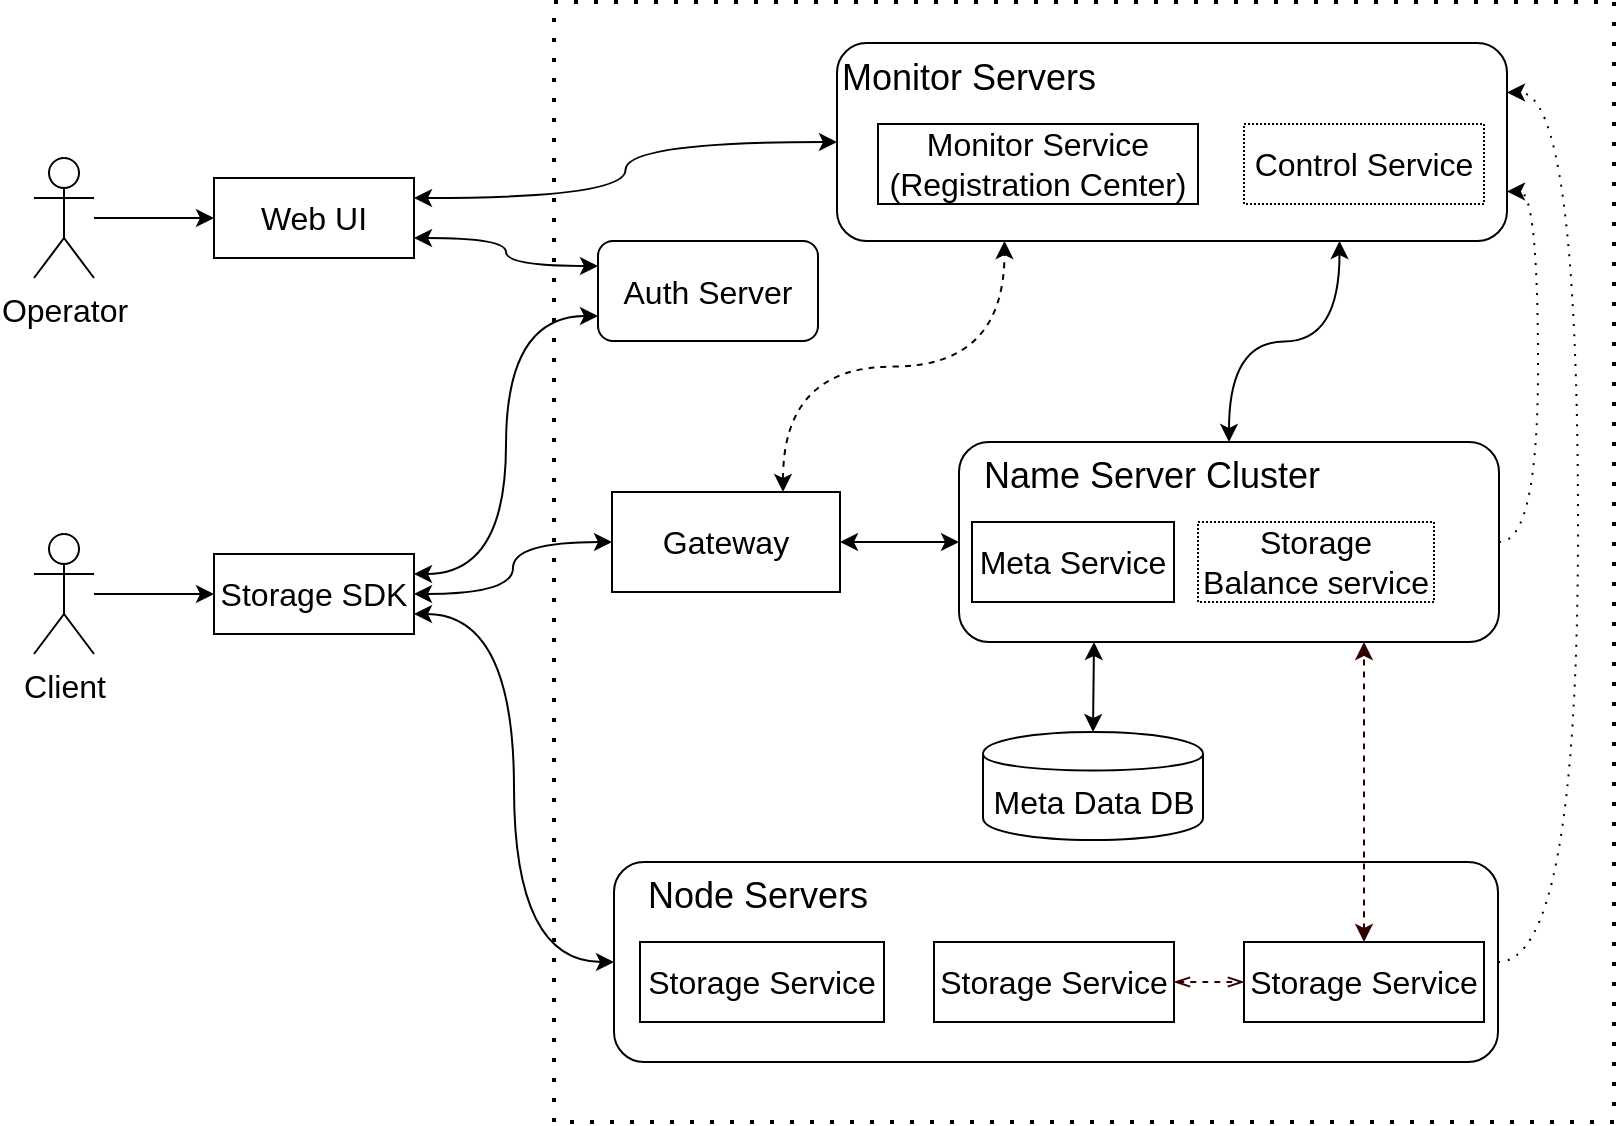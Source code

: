 <mxfile version="12.3.6" type="github" pages="4">
  <diagram id="Oe9xzcud2dYwxH7Brg_Q" name="General logic">
    <mxGraphModel dx="1131" dy="1776" grid="1" gridSize="10" guides="1" tooltips="1" connect="1" arrows="1" fold="1" page="1" pageScale="1" pageWidth="827" pageHeight="1169" math="0" shadow="0">
      <root>
        <mxCell id="0"/>
        <mxCell id="1" parent="0"/>
        <mxCell id="m2mV4k9FejmvXmau1tNy-12" value="" style="rounded=0;whiteSpace=wrap;html=1;fillColor=none;dashed=1;glass=0;shadow=0;arcSize=17;dashPattern=1 4;strokeWidth=2;" parent="1" vertex="1">
          <mxGeometry x="278" y="-1140" width="530" height="560" as="geometry"/>
        </mxCell>
        <mxCell id="m2mV4k9FejmvXmau1tNy-1" value="&amp;nbsp; Name Server Cluster" style="rounded=1;whiteSpace=wrap;html=1;fillColor=none;align=left;verticalAlign=top;fontSize=18;" parent="1" vertex="1">
          <mxGeometry x="480.5" y="-920" width="270" height="100" as="geometry"/>
        </mxCell>
        <mxCell id="sqMZ786WBMUgkVaHOJia-10" value="" style="edgeStyle=orthogonalEdgeStyle;curved=1;rounded=0;orthogonalLoop=1;jettySize=auto;html=1;entryX=0.75;entryY=1;entryDx=0;entryDy=0;exitX=0.5;exitY=0;exitDx=0;exitDy=0;startArrow=classic;startFill=1;" parent="1" source="m2mV4k9FejmvXmau1tNy-1" target="m2mV4k9FejmvXmau1tNy-19" edge="1">
          <mxGeometry relative="1" as="geometry">
            <mxPoint x="468" y="-870.0" as="targetPoint"/>
          </mxGeometry>
        </mxCell>
        <mxCell id="m2mV4k9FejmvXmau1tNy-19" value="Monitor Servers" style="rounded=1;whiteSpace=wrap;html=1;fillColor=none;align=left;horizontal=1;verticalAlign=top;fontSize=18;" parent="1" vertex="1">
          <mxGeometry x="419.5" y="-1119.5" width="335" height="99" as="geometry"/>
        </mxCell>
        <mxCell id="m2mV4k9FejmvXmau1tNy-11" value="&amp;nbsp; &amp;nbsp;Node Servers" style="rounded=1;whiteSpace=wrap;html=1;fillColor=none;verticalAlign=top;align=left;fontSize=18;" parent="1" vertex="1">
          <mxGeometry x="308" y="-710" width="442" height="100" as="geometry"/>
        </mxCell>
        <mxCell id="m2mV4k9FejmvXmau1tNy-22" value="" style="edgeStyle=orthogonalEdgeStyle;curved=1;rounded=0;jumpStyle=arc;orthogonalLoop=1;jettySize=auto;html=1;dashed=1;entryX=1;entryY=0.75;entryDx=0;entryDy=0;exitX=1;exitY=0.5;exitDx=0;exitDy=0;dashPattern=1 4;" parent="1" source="m2mV4k9FejmvXmau1tNy-1" target="m2mV4k9FejmvXmau1tNy-19" edge="1">
          <mxGeometry relative="1" as="geometry">
            <mxPoint x="488" y="-734.714" as="targetPoint"/>
            <Array as="points">
              <mxPoint x="770" y="-870"/>
              <mxPoint x="770" y="-1045"/>
            </Array>
          </mxGeometry>
        </mxCell>
        <mxCell id="m2mV4k9FejmvXmau1tNy-14" value="" style="rounded=0;orthogonalLoop=1;jettySize=auto;html=1;exitX=1;exitY=0.5;exitDx=0;exitDy=0;entryX=0;entryY=0.5;entryDx=0;entryDy=0;edgeStyle=orthogonalEdgeStyle;curved=1;startArrow=classic;startFill=1;" parent="1" source="m2mV4k9FejmvXmau1tNy-2" target="Ta8X4zuw2rq3aPup9duK-3" edge="1">
          <mxGeometry relative="1" as="geometry"/>
        </mxCell>
        <mxCell id="m2mV4k9FejmvXmau1tNy-2" value="Storage SDK" style="rounded=0;whiteSpace=wrap;html=1;fillColor=none;fontSize=16;" parent="1" vertex="1">
          <mxGeometry x="108" y="-864" width="100" height="40" as="geometry"/>
        </mxCell>
        <mxCell id="m2mV4k9FejmvXmau1tNy-13" value="" style="edgeStyle=orthogonalEdgeStyle;rounded=0;orthogonalLoop=1;jettySize=auto;html=1;" parent="1" source="m2mV4k9FejmvXmau1tNy-3" target="m2mV4k9FejmvXmau1tNy-2" edge="1">
          <mxGeometry relative="1" as="geometry"/>
        </mxCell>
        <mxCell id="m2mV4k9FejmvXmau1tNy-3" value="Client" style="shape=umlActor;verticalLabelPosition=bottom;labelBackgroundColor=none;verticalAlign=top;html=1;outlineConnect=0;fillColor=none;fontSize=16;" parent="1" vertex="1">
          <mxGeometry x="18" y="-874" width="30" height="60" as="geometry"/>
        </mxCell>
        <mxCell id="m2mV4k9FejmvXmau1tNy-4" value="Meta Data DB" style="shape=cylinder;whiteSpace=wrap;html=1;boundedLbl=1;backgroundOutline=1;fillColor=none;fontSize=16;" parent="1" vertex="1">
          <mxGeometry x="492.5" y="-775" width="110" height="54" as="geometry"/>
        </mxCell>
        <mxCell id="m2mV4k9FejmvXmau1tNy-15" style="edgeStyle=orthogonalEdgeStyle;rounded=0;orthogonalLoop=1;jettySize=auto;html=1;jumpStyle=arc;dashed=1;curved=1;exitX=1;exitY=0.5;exitDx=0;exitDy=0;entryX=1;entryY=0.25;entryDx=0;entryDy=0;dashPattern=1 4;" parent="1" source="m2mV4k9FejmvXmau1tNy-11" target="m2mV4k9FejmvXmau1tNy-19" edge="1">
          <mxGeometry relative="1" as="geometry">
            <mxPoint x="807.207" y="-660.172" as="sourcePoint"/>
            <mxPoint x="716.862" y="-1084.31" as="targetPoint"/>
            <Array as="points">
              <mxPoint x="790" y="-660"/>
              <mxPoint x="790" y="-1094"/>
            </Array>
          </mxGeometry>
        </mxCell>
        <mxCell id="m2mV4k9FejmvXmau1tNy-6" value="Storage Service" style="rounded=0;whiteSpace=wrap;html=1;fillColor=none;fontSize=16;" parent="1" vertex="1">
          <mxGeometry x="321" y="-670" width="122" height="40" as="geometry"/>
        </mxCell>
        <mxCell id="m2mV4k9FejmvXmau1tNy-8" value="Storage Service" style="rounded=0;whiteSpace=wrap;html=1;fillColor=none;fontSize=16;" parent="1" vertex="1">
          <mxGeometry x="623" y="-670" width="120" height="40" as="geometry"/>
        </mxCell>
        <mxCell id="m2mV4k9FejmvXmau1tNy-9" value="Storage Service" style="rounded=0;whiteSpace=wrap;html=1;fillColor=none;fontSize=16;" parent="1" vertex="1">
          <mxGeometry x="468" y="-670" width="120" height="40" as="geometry"/>
        </mxCell>
        <mxCell id="m2mV4k9FejmvXmau1tNy-16" value="" style="edgeStyle=orthogonalEdgeStyle;rounded=0;orthogonalLoop=1;jettySize=auto;html=1;entryX=0;entryY=0.5;entryDx=0;entryDy=0;exitX=1;exitY=0.75;exitDx=0;exitDy=0;curved=1;startArrow=classic;startFill=1;" parent="1" source="m2mV4k9FejmvXmau1tNy-2" target="m2mV4k9FejmvXmau1tNy-11" edge="1">
          <mxGeometry relative="1" as="geometry">
            <mxPoint x="222" y="-725" as="sourcePoint"/>
            <mxPoint x="380.286" y="-725" as="targetPoint"/>
          </mxGeometry>
        </mxCell>
        <mxCell id="m2mV4k9FejmvXmau1tNy-18" value="Monitor Service&lt;br style=&quot;font-size: 16px;&quot;&gt;(Registration Center)" style="rounded=0;whiteSpace=wrap;html=1;fillColor=none;fontSize=16;" parent="1" vertex="1">
          <mxGeometry x="440" y="-1079" width="160" height="40" as="geometry"/>
        </mxCell>
        <mxCell id="sqMZ786WBMUgkVaHOJia-7" value="" style="edgeStyle=orthogonalEdgeStyle;curved=1;rounded=0;orthogonalLoop=1;jettySize=auto;html=1;" parent="1" source="Ta8X4zuw2rq3aPup9duK-1" target="Ta8X4zuw2rq3aPup9duK-2" edge="1">
          <mxGeometry relative="1" as="geometry"/>
        </mxCell>
        <mxCell id="Ta8X4zuw2rq3aPup9duK-1" value="Operator" style="shape=umlActor;verticalLabelPosition=bottom;labelBackgroundColor=none;verticalAlign=top;html=1;outlineConnect=0;fillColor=none;fontSize=16;" parent="1" vertex="1">
          <mxGeometry x="18" y="-1062" width="30" height="60" as="geometry"/>
        </mxCell>
        <mxCell id="sqMZ786WBMUgkVaHOJia-8" value="" style="edgeStyle=orthogonalEdgeStyle;curved=1;rounded=0;orthogonalLoop=1;jettySize=auto;html=1;entryX=0;entryY=0.5;entryDx=0;entryDy=0;startArrow=classic;startFill=1;exitX=1;exitY=0.25;exitDx=0;exitDy=0;" parent="1" source="Ta8X4zuw2rq3aPup9duK-2" target="m2mV4k9FejmvXmau1tNy-19" edge="1">
          <mxGeometry relative="1" as="geometry"/>
        </mxCell>
        <mxCell id="Ta8X4zuw2rq3aPup9duK-2" value="Web UI" style="rounded=0;whiteSpace=wrap;html=1;fillColor=none;fontSize=16;" parent="1" vertex="1">
          <mxGeometry x="108" y="-1052" width="100" height="40" as="geometry"/>
        </mxCell>
        <mxCell id="sqMZ786WBMUgkVaHOJia-3" value="" style="edgeStyle=orthogonalEdgeStyle;rounded=0;orthogonalLoop=1;jettySize=auto;html=1;curved=1;exitX=1;exitY=0.5;exitDx=0;exitDy=0;entryX=0;entryY=0.5;entryDx=0;entryDy=0;startArrow=classic;startFill=1;" parent="1" source="Ta8X4zuw2rq3aPup9duK-3" target="m2mV4k9FejmvXmau1tNy-1" edge="1">
          <mxGeometry relative="1" as="geometry">
            <mxPoint x="448" y="-794" as="targetPoint"/>
          </mxGeometry>
        </mxCell>
        <mxCell id="Ta8X4zuw2rq3aPup9duK-3" value="Gateway" style="rounded=0;whiteSpace=wrap;html=1;align=center;fillColor=none;fontSize=16;" parent="1" vertex="1">
          <mxGeometry x="307" y="-895" width="114" height="50" as="geometry"/>
        </mxCell>
        <mxCell id="sqMZ786WBMUgkVaHOJia-5" style="rounded=0;orthogonalLoop=1;jettySize=auto;html=1;exitX=0.25;exitY=1;exitDx=0;exitDy=0;entryX=0.5;entryY=0;entryDx=0;entryDy=0;startArrow=classic;startFill=1;" parent="1" source="m2mV4k9FejmvXmau1tNy-1" target="m2mV4k9FejmvXmau1tNy-4" edge="1">
          <mxGeometry relative="1" as="geometry"/>
        </mxCell>
        <mxCell id="sqMZ786WBMUgkVaHOJia-1" value="Meta Service" style="rounded=0;whiteSpace=wrap;html=1;shadow=0;glass=0;align=center;fillColor=none;fontSize=16;" parent="1" vertex="1">
          <mxGeometry x="487" y="-880" width="101" height="40" as="geometry"/>
        </mxCell>
        <mxCell id="sqMZ786WBMUgkVaHOJia-2" value="Storage Balance service" style="rounded=0;whiteSpace=wrap;html=1;shadow=0;glass=0;align=center;fillColor=none;dashed=1;fontSize=16;dashPattern=1 1;" parent="1" vertex="1">
          <mxGeometry x="600" y="-880" width="118" height="40" as="geometry"/>
        </mxCell>
        <mxCell id="sqMZ786WBMUgkVaHOJia-11" value="Control Service" style="rounded=0;whiteSpace=wrap;html=1;shadow=0;glass=0;fillColor=none;align=center;dashed=1;fontSize=16;dashPattern=1 1;" parent="1" vertex="1">
          <mxGeometry x="623" y="-1079" width="120" height="40" as="geometry"/>
        </mxCell>
        <mxCell id="sqMZ786WBMUgkVaHOJia-15" value="" style="rounded=0;orthogonalLoop=1;jettySize=auto;html=1;entryX=0.25;entryY=1;entryDx=0;entryDy=0;exitX=0.75;exitY=0;exitDx=0;exitDy=0;backgroundOutline=0;comic=0;startArrow=classic;startFill=1;edgeStyle=orthogonalEdgeStyle;curved=1;dashed=1;" parent="1" source="Ta8X4zuw2rq3aPup9duK-3" target="m2mV4k9FejmvXmau1tNy-19" edge="1">
          <mxGeometry relative="1" as="geometry">
            <mxPoint x="362" y="-863.5" as="sourcePoint"/>
            <mxPoint x="362" y="-948.5" as="targetPoint"/>
          </mxGeometry>
        </mxCell>
        <mxCell id="sqMZ786WBMUgkVaHOJia-22" value="" style="edgeStyle=orthogonalEdgeStyle;curved=1;rounded=0;comic=0;orthogonalLoop=1;jettySize=auto;html=1;startArrow=classic;startFill=1;entryX=0.75;entryY=1;entryDx=0;entryDy=0;exitX=0.5;exitY=0;exitDx=0;exitDy=0;fillColor=#cce5ff;strokeColor=#330000;dashed=1;" parent="1" source="m2mV4k9FejmvXmau1tNy-8" target="m2mV4k9FejmvXmau1tNy-1" edge="1">
          <mxGeometry relative="1" as="geometry">
            <mxPoint x="702.93" y="-775" as="sourcePoint"/>
            <mxPoint x="671" y="-738" as="targetPoint"/>
          </mxGeometry>
        </mxCell>
        <mxCell id="sqMZ786WBMUgkVaHOJia-23" value="" style="edgeStyle=orthogonalEdgeStyle;curved=1;rounded=0;comic=0;orthogonalLoop=1;jettySize=auto;html=1;startArrow=openThin;startFill=0;entryX=0;entryY=0.5;entryDx=0;entryDy=0;exitX=1;exitY=0.5;exitDx=0;exitDy=0;strokeColor=#330000;dashed=1;strokeWidth=1;endArrow=openThin;endFill=0;" parent="1" source="m2mV4k9FejmvXmau1tNy-9" target="m2mV4k9FejmvXmau1tNy-8" edge="1">
          <mxGeometry relative="1" as="geometry">
            <mxPoint x="543" y="-660" as="sourcePoint"/>
            <mxPoint x="703" y="-734.8" as="targetPoint"/>
          </mxGeometry>
        </mxCell>
        <mxCell id="zM7JigqisiEhXi8F0aaz-1" value="Auth Server" style="rounded=1;whiteSpace=wrap;html=1;fillColor=none;fontSize=16;" vertex="1" parent="1">
          <mxGeometry x="300" y="-1020.5" width="110" height="50" as="geometry"/>
        </mxCell>
        <mxCell id="zM7JigqisiEhXi8F0aaz-3" value="" style="rounded=0;orthogonalLoop=1;jettySize=auto;html=1;exitX=1;exitY=0.75;exitDx=0;exitDy=0;entryX=0;entryY=0.25;entryDx=0;entryDy=0;edgeStyle=orthogonalEdgeStyle;curved=1;startArrow=classic;startFill=1;" edge="1" parent="1" source="Ta8X4zuw2rq3aPup9duK-2" target="zM7JigqisiEhXi8F0aaz-1">
          <mxGeometry relative="1" as="geometry">
            <mxPoint x="218.138" y="-757.759" as="sourcePoint"/>
            <mxPoint x="316.759" y="-859.828" as="targetPoint"/>
          </mxGeometry>
        </mxCell>
        <mxCell id="zM7JigqisiEhXi8F0aaz-4" value="" style="rounded=0;orthogonalLoop=1;jettySize=auto;html=1;exitX=1;exitY=0.25;exitDx=0;exitDy=0;entryX=0;entryY=0.75;entryDx=0;entryDy=0;edgeStyle=orthogonalEdgeStyle;curved=1;startArrow=classic;startFill=1;" edge="1" parent="1" source="m2mV4k9FejmvXmau1tNy-2" target="zM7JigqisiEhXi8F0aaz-1">
          <mxGeometry relative="1" as="geometry">
            <mxPoint x="218.138" y="-757.759" as="sourcePoint"/>
            <mxPoint x="316.759" y="-859.828" as="targetPoint"/>
          </mxGeometry>
        </mxCell>
      </root>
    </mxGraphModel>
  </diagram>
  <diagram id="3Vak-GS5QEYjXxYNnw5b" name="S1 logic">
    <mxGraphModel dx="1357" dy="728" grid="1" gridSize="10" guides="1" tooltips="1" connect="1" arrows="1" fold="1" page="1" pageScale="1" pageWidth="827" pageHeight="1169" math="0" shadow="0">
      <root>
        <mxCell id="zwI7Rmu6tQE0ZYtFC7BP-0"/>
        <mxCell id="zwI7Rmu6tQE0ZYtFC7BP-1" parent="zwI7Rmu6tQE0ZYtFC7BP-0"/>
        <mxCell id="-I_vsNwQ9_ychxVAirG9-0" value="" style="rounded=0;whiteSpace=wrap;html=1;fillColor=none;dashed=1;glass=0;shadow=0;dashPattern=1 4;arcSize=17;strokeWidth=2;" parent="zwI7Rmu6tQE0ZYtFC7BP-1" vertex="1">
          <mxGeometry x="310" y="120" width="491" height="510" as="geometry"/>
        </mxCell>
        <mxCell id="-I_vsNwQ9_ychxVAirG9-1" value="&amp;nbsp; Name Server" style="rounded=1;whiteSpace=wrap;html=1;fillColor=none;align=left;verticalAlign=top;fontSize=18;" parent="zwI7Rmu6tQE0ZYtFC7BP-1" vertex="1">
          <mxGeometry x="338" y="297" width="342" height="102" as="geometry"/>
        </mxCell>
        <mxCell id="-I_vsNwQ9_ychxVAirG9-2" value="" style="edgeStyle=orthogonalEdgeStyle;curved=1;rounded=0;orthogonalLoop=1;jettySize=auto;html=1;entryX=0.5;entryY=1;entryDx=0;entryDy=0;exitX=0.5;exitY=0;exitDx=0;exitDy=0;startArrow=classic;startFill=1;" parent="zwI7Rmu6tQE0ZYtFC7BP-1" source="-I_vsNwQ9_ychxVAirG9-1" target="-I_vsNwQ9_ychxVAirG9-3" edge="1">
          <mxGeometry relative="1" as="geometry">
            <mxPoint x="500" y="345.0" as="targetPoint"/>
          </mxGeometry>
        </mxCell>
        <mxCell id="-I_vsNwQ9_ychxVAirG9-3" value="&amp;nbsp; Monitor Server" style="rounded=1;whiteSpace=wrap;html=1;fillColor=none;align=left;horizontal=1;verticalAlign=top;fontSize=18;" parent="zwI7Rmu6tQE0ZYtFC7BP-1" vertex="1">
          <mxGeometry x="391" y="156" width="236" height="99" as="geometry"/>
        </mxCell>
        <mxCell id="-I_vsNwQ9_ychxVAirG9-4" value="&amp;nbsp; &amp;nbsp;Node Servers" style="rounded=1;whiteSpace=wrap;html=1;fillColor=none;verticalAlign=top;align=left;fontSize=18;" parent="zwI7Rmu6tQE0ZYtFC7BP-1" vertex="1">
          <mxGeometry x="340" y="505" width="420" height="100" as="geometry"/>
        </mxCell>
        <mxCell id="-I_vsNwQ9_ychxVAirG9-5" value="" style="edgeStyle=orthogonalEdgeStyle;curved=1;rounded=0;jumpStyle=arc;orthogonalLoop=1;jettySize=auto;html=1;dashed=1;entryX=1;entryY=0.75;entryDx=0;entryDy=0;exitX=1;exitY=0.5;exitDx=0;exitDy=0;dashPattern=1 4;" parent="zwI7Rmu6tQE0ZYtFC7BP-1" source="-I_vsNwQ9_ychxVAirG9-1" target="-I_vsNwQ9_ychxVAirG9-3" edge="1">
          <mxGeometry relative="1" as="geometry">
            <mxPoint x="520" y="480.286" as="targetPoint"/>
            <Array as="points">
              <mxPoint x="720" y="348"/>
              <mxPoint x="720" y="230"/>
            </Array>
          </mxGeometry>
        </mxCell>
        <mxCell id="-I_vsNwQ9_ychxVAirG9-6" value="" style="rounded=0;orthogonalLoop=1;jettySize=auto;html=1;exitX=1;exitY=0.5;exitDx=0;exitDy=0;entryX=0;entryY=0.5;entryDx=0;entryDy=0;edgeStyle=orthogonalEdgeStyle;curved=1;startArrow=classic;startFill=1;" parent="zwI7Rmu6tQE0ZYtFC7BP-1" source="-I_vsNwQ9_ychxVAirG9-7" target="-I_vsNwQ9_ychxVAirG9-1" edge="1">
          <mxGeometry relative="1" as="geometry">
            <mxPoint x="339" y="345" as="targetPoint"/>
          </mxGeometry>
        </mxCell>
        <mxCell id="-I_vsNwQ9_ychxVAirG9-7" value="Storage SDK" style="rounded=0;whiteSpace=wrap;html=1;fillColor=none;fontSize=16;" parent="zwI7Rmu6tQE0ZYtFC7BP-1" vertex="1">
          <mxGeometry x="140" y="420" width="100" height="40" as="geometry"/>
        </mxCell>
        <mxCell id="-I_vsNwQ9_ychxVAirG9-8" value="" style="edgeStyle=orthogonalEdgeStyle;rounded=0;orthogonalLoop=1;jettySize=auto;html=1;" parent="zwI7Rmu6tQE0ZYtFC7BP-1" source="-I_vsNwQ9_ychxVAirG9-9" target="-I_vsNwQ9_ychxVAirG9-7" edge="1">
          <mxGeometry relative="1" as="geometry"/>
        </mxCell>
        <mxCell id="-I_vsNwQ9_ychxVAirG9-9" value="Client" style="shape=umlActor;verticalLabelPosition=bottom;labelBackgroundColor=none;verticalAlign=top;html=1;outlineConnect=0;fillColor=none;fontSize=16;" parent="zwI7Rmu6tQE0ZYtFC7BP-1" vertex="1">
          <mxGeometry x="50" y="410" width="30" height="60" as="geometry"/>
        </mxCell>
        <mxCell id="-I_vsNwQ9_ychxVAirG9-10" value="Meta Data DB" style="shape=cylinder;whiteSpace=wrap;html=1;boundedLbl=1;backgroundOutline=1;fillColor=none;fontSize=16;" parent="zwI7Rmu6tQE0ZYtFC7BP-1" vertex="1">
          <mxGeometry x="454" y="424" width="110" height="54" as="geometry"/>
        </mxCell>
        <mxCell id="-I_vsNwQ9_ychxVAirG9-11" style="edgeStyle=orthogonalEdgeStyle;rounded=0;orthogonalLoop=1;jettySize=auto;html=1;jumpStyle=arc;dashed=1;curved=1;exitX=1;exitY=0.5;exitDx=0;exitDy=0;entryX=1;entryY=0.25;entryDx=0;entryDy=0;dashPattern=1 4;" parent="zwI7Rmu6tQE0ZYtFC7BP-1" source="-I_vsNwQ9_ychxVAirG9-4" target="-I_vsNwQ9_ychxVAirG9-3" edge="1">
          <mxGeometry relative="1" as="geometry">
            <mxPoint x="450.286" y="661" as="sourcePoint"/>
            <mxPoint x="668.143" y="514.857" as="targetPoint"/>
            <Array as="points">
              <mxPoint x="780" y="555"/>
              <mxPoint x="780" y="180"/>
            </Array>
          </mxGeometry>
        </mxCell>
        <mxCell id="-I_vsNwQ9_ychxVAirG9-12" value="Storage Service" style="rounded=0;whiteSpace=wrap;html=1;fillColor=none;fontSize=16;" parent="zwI7Rmu6tQE0ZYtFC7BP-1" vertex="1">
          <mxGeometry x="360" y="545" width="120" height="40" as="geometry"/>
        </mxCell>
        <mxCell id="-I_vsNwQ9_ychxVAirG9-13" value="Storage Service" style="rounded=0;whiteSpace=wrap;html=1;fillColor=none;fontSize=16;" parent="zwI7Rmu6tQE0ZYtFC7BP-1" vertex="1">
          <mxGeometry x="629" y="545" width="120" height="40" as="geometry"/>
        </mxCell>
        <mxCell id="-I_vsNwQ9_ychxVAirG9-14" value="Storage Service" style="rounded=0;whiteSpace=wrap;html=1;fillColor=none;fontSize=16;" parent="zwI7Rmu6tQE0ZYtFC7BP-1" vertex="1">
          <mxGeometry x="495" y="545" width="120" height="40" as="geometry"/>
        </mxCell>
        <mxCell id="-I_vsNwQ9_ychxVAirG9-15" value="" style="edgeStyle=orthogonalEdgeStyle;rounded=0;orthogonalLoop=1;jettySize=auto;html=1;entryX=0;entryY=0.5;entryDx=0;entryDy=0;exitX=1;exitY=0.75;exitDx=0;exitDy=0;curved=1;startArrow=classic;startFill=1;" parent="zwI7Rmu6tQE0ZYtFC7BP-1" source="-I_vsNwQ9_ychxVAirG9-7" target="-I_vsNwQ9_ychxVAirG9-4" edge="1">
          <mxGeometry relative="1" as="geometry">
            <mxPoint x="254" y="490" as="sourcePoint"/>
            <mxPoint x="412.286" y="490" as="targetPoint"/>
          </mxGeometry>
        </mxCell>
        <mxCell id="-I_vsNwQ9_ychxVAirG9-16" value="Monitor Service&lt;br style=&quot;font-size: 16px;&quot;&gt;(Registration Center)" style="rounded=0;whiteSpace=wrap;html=1;fillColor=none;fontSize=16;" parent="zwI7Rmu6tQE0ZYtFC7BP-1" vertex="1">
          <mxGeometry x="429" y="198" width="162" height="40" as="geometry"/>
        </mxCell>
        <mxCell id="-I_vsNwQ9_ychxVAirG9-17" value="" style="edgeStyle=orthogonalEdgeStyle;curved=1;rounded=0;orthogonalLoop=1;jettySize=auto;html=1;" parent="zwI7Rmu6tQE0ZYtFC7BP-1" source="-I_vsNwQ9_ychxVAirG9-18" target="-I_vsNwQ9_ychxVAirG9-20" edge="1">
          <mxGeometry relative="1" as="geometry"/>
        </mxCell>
        <mxCell id="-I_vsNwQ9_ychxVAirG9-18" value="Operator" style="shape=umlActor;verticalLabelPosition=bottom;labelBackgroundColor=none;verticalAlign=top;html=1;outlineConnect=0;fillColor=none;fontSize=16;" parent="zwI7Rmu6tQE0ZYtFC7BP-1" vertex="1">
          <mxGeometry x="50" y="175" width="30" height="60" as="geometry"/>
        </mxCell>
        <mxCell id="-I_vsNwQ9_ychxVAirG9-19" value="" style="edgeStyle=orthogonalEdgeStyle;curved=1;rounded=0;orthogonalLoop=1;jettySize=auto;html=1;entryX=0;entryY=0.5;entryDx=0;entryDy=0;startArrow=classic;startFill=1;" parent="zwI7Rmu6tQE0ZYtFC7BP-1" source="-I_vsNwQ9_ychxVAirG9-20" target="-I_vsNwQ9_ychxVAirG9-3" edge="1">
          <mxGeometry relative="1" as="geometry"/>
        </mxCell>
        <mxCell id="-I_vsNwQ9_ychxVAirG9-20" value="Web UI" style="rounded=0;whiteSpace=wrap;html=1;fillColor=none;fontSize=16;" parent="zwI7Rmu6tQE0ZYtFC7BP-1" vertex="1">
          <mxGeometry x="140" y="185" width="100" height="40" as="geometry"/>
        </mxCell>
        <mxCell id="-I_vsNwQ9_ychxVAirG9-21" style="rounded=0;orthogonalLoop=1;jettySize=auto;html=1;exitX=0.5;exitY=1;exitDx=0;exitDy=0;entryX=0.5;entryY=0;entryDx=0;entryDy=0;startArrow=classic;startFill=1;" parent="zwI7Rmu6tQE0ZYtFC7BP-1" source="-I_vsNwQ9_ychxVAirG9-1" target="-I_vsNwQ9_ychxVAirG9-10" edge="1">
          <mxGeometry relative="1" as="geometry"/>
        </mxCell>
        <mxCell id="-I_vsNwQ9_ychxVAirG9-22" style="edgeStyle=orthogonalEdgeStyle;curved=1;rounded=0;comic=0;orthogonalLoop=1;jettySize=auto;html=1;exitX=1;exitY=0.5;exitDx=0;exitDy=0;startArrow=none;startFill=0;endArrow=block;endFill=1;dashed=1;" parent="zwI7Rmu6tQE0ZYtFC7BP-1" source="-I_vsNwQ9_ychxVAirG9-23" target="-I_vsNwQ9_ychxVAirG9-24" edge="1">
          <mxGeometry relative="1" as="geometry"/>
        </mxCell>
        <mxCell id="-I_vsNwQ9_ychxVAirG9-23" value="Meta Service (Master)" style="rounded=0;whiteSpace=wrap;html=1;shadow=0;glass=0;align=center;fillColor=none;fontSize=16;" parent="zwI7Rmu6tQE0ZYtFC7BP-1" vertex="1">
          <mxGeometry x="370" y="335" width="101" height="40" as="geometry"/>
        </mxCell>
        <mxCell id="-I_vsNwQ9_ychxVAirG9-24" value="Meta Service (Slave)" style="rounded=0;whiteSpace=wrap;html=1;shadow=0;glass=0;align=center;fillColor=none;dashed=1;dashPattern=1 1;fontSize=16;" parent="zwI7Rmu6tQE0ZYtFC7BP-1" vertex="1">
          <mxGeometry x="546" y="335" width="100" height="40" as="geometry"/>
        </mxCell>
      </root>
    </mxGraphModel>
  </diagram>
  <diagram id="GErHR1RaxrPyQvSYPpiZ" name="General Deployment">
    <mxGraphModel dx="1357" dy="3066" grid="1" gridSize="10" guides="1" tooltips="1" connect="1" arrows="1" fold="1" page="1" pageScale="1" pageWidth="827" pageHeight="1169" math="0" shadow="0">
      <root>
        <mxCell id="Buu8wV37X4HZG26SwFUM-0"/>
        <mxCell id="Buu8wV37X4HZG26SwFUM-1" parent="Buu8wV37X4HZG26SwFUM-0"/>
        <mxCell id="6NbBWPDy9NDpJE4vWNs9-14" style="edgeStyle=none;rounded=0;orthogonalLoop=1;jettySize=auto;html=1;exitX=1;exitY=0.5;exitDx=0;exitDy=0;startArrow=classic;startFill=1;" parent="Buu8wV37X4HZG26SwFUM-1" source="3i4TScExMoTBiWj0P9aV-10" target="6NbBWPDy9NDpJE4vWNs9-3" edge="1">
          <mxGeometry relative="1" as="geometry"/>
        </mxCell>
        <mxCell id="3i4TScExMoTBiWj0P9aV-10" value="Storage SDK" style="ellipse;whiteSpace=wrap;html=1;rounded=0;shadow=0;glass=0;fillColor=none;align=center;fontSize=16;" parent="Buu8wV37X4HZG26SwFUM-1" vertex="1">
          <mxGeometry x="16.5" y="-1940" width="100" height="51" as="geometry"/>
        </mxCell>
        <mxCell id="6NbBWPDy9NDpJE4vWNs9-10" value="" style="rounded=0;orthogonalLoop=1;jettySize=auto;html=1;exitX=1;exitY=0.5;exitDx=0;exitDy=0;startArrow=classic;startFill=1;" parent="Buu8wV37X4HZG26SwFUM-1" source="TOpz53Palb6CLjlrT_OV-0" target="6NbBWPDy9NDpJE4vWNs9-3" edge="1">
          <mxGeometry relative="1" as="geometry">
            <mxPoint x="180" y="-1990" as="targetPoint"/>
          </mxGeometry>
        </mxCell>
        <mxCell id="TOpz53Palb6CLjlrT_OV-0" value="Client" style="ellipse;whiteSpace=wrap;html=1;rounded=0;shadow=0;glass=0;fillColor=none;align=center;fontSize=16;" parent="Buu8wV37X4HZG26SwFUM-1" vertex="1">
          <mxGeometry x="16.5" y="-2060" width="100" height="51" as="geometry"/>
        </mxCell>
        <mxCell id="6NbBWPDy9NDpJE4vWNs9-2" value="" style="verticalLabelPosition=bottom;aspect=fixed;html=1;verticalAlign=top;strokeColor=none;align=center;outlineConnect=0;shape=mxgraph.citrix.switch;shadow=0;fillColor=#ffffff;gradientColor=none;" parent="Buu8wV37X4HZG26SwFUM-1" vertex="1">
          <mxGeometry x="690" y="-1993" width="76" height="34" as="geometry"/>
        </mxCell>
        <mxCell id="6NbBWPDy9NDpJE4vWNs9-16" value="" style="edgeStyle=none;rounded=0;orthogonalLoop=1;jettySize=auto;html=1;entryX=0;entryY=0.75;entryDx=0;entryDy=0;startArrow=classic;startFill=1;" parent="Buu8wV37X4HZG26SwFUM-1" source="6NbBWPDy9NDpJE4vWNs9-3" target="MGr8pbBzmb8d2YUwZgZi-35" edge="1">
          <mxGeometry relative="1" as="geometry">
            <mxPoint x="327" y="-1974.5" as="targetPoint"/>
          </mxGeometry>
        </mxCell>
        <mxCell id="6NbBWPDy9NDpJE4vWNs9-3" value="" style="verticalLabelPosition=bottom;aspect=fixed;html=1;verticalAlign=top;strokeColor=none;align=center;outlineConnect=0;shape=mxgraph.citrix.router;shadow=0;fillColor=#ffffff;gradientColor=none;" parent="Buu8wV37X4HZG26SwFUM-1" vertex="1">
          <mxGeometry x="200" y="-1990" width="47" height="31" as="geometry"/>
        </mxCell>
        <mxCell id="6NbBWPDy9NDpJE4vWNs9-7" value="" style="group" parent="Buu8wV37X4HZG26SwFUM-1" vertex="1" connectable="0">
          <mxGeometry x="440" y="-2000" width="140" height="170" as="geometry"/>
        </mxCell>
        <mxCell id="3i4TScExMoTBiWj0P9aV-2" value="Node Server" style="shape=ext;double=1;rounded=0;whiteSpace=wrap;html=1;shadow=0;glass=0;dashed=1;dashPattern=1 1;fillColor=none;align=left;verticalAlign=top;fontSize=18;" parent="6NbBWPDy9NDpJE4vWNs9-7" vertex="1">
          <mxGeometry width="140" height="170" as="geometry"/>
        </mxCell>
        <mxCell id="3i4TScExMoTBiWj0P9aV-3" value="Storage Service" style="rounded=0;whiteSpace=wrap;html=1;fillColor=none;fontSize=14;" parent="6NbBWPDy9NDpJE4vWNs9-7" vertex="1">
          <mxGeometry x="14" y="34.85" width="113" height="34" as="geometry"/>
        </mxCell>
        <mxCell id="TOpz53Palb6CLjlrT_OV-5" value="Folder" style="verticalLabelPosition=middle;verticalAlign=middle;shape=card;size=8;arcSize=12;rounded=0;shadow=0;glass=0;fillColor=#f5f5f5;align=center;whiteSpace=wrap;html=1;labelPosition=center;gradientColor=#b3b3b3;strokeColor=#666666;fontSize=14;" parent="6NbBWPDy9NDpJE4vWNs9-7" vertex="1">
          <mxGeometry x="87" y="76.5" width="53" height="17" as="geometry"/>
        </mxCell>
        <mxCell id="TOpz53Palb6CLjlrT_OV-7" value="" style="edgeStyle=orthogonalEdgeStyle;rounded=0;comic=0;orthogonalLoop=1;jettySize=auto;html=1;startArrow=classic;startFill=1;endArrow=classic;endFill=1;entryX=0;entryY=0;entryDx=0;entryDy=14;entryPerimeter=0;dashed=1;exitX=0.5;exitY=1;exitDx=0;exitDy=0;" parent="6NbBWPDy9NDpJE4vWNs9-7" source="3i4TScExMoTBiWj0P9aV-3" target="TOpz53Palb6CLjlrT_OV-5" edge="1">
          <mxGeometry relative="1" as="geometry">
            <mxPoint x="67" y="136.85" as="targetPoint"/>
            <Array as="points">
              <mxPoint x="71" y="88.4"/>
            </Array>
          </mxGeometry>
        </mxCell>
        <mxCell id="TOpz53Palb6CLjlrT_OV-12" value="Storage Service" style="rounded=0;whiteSpace=wrap;html=1;fillColor=none;fontSize=14;" parent="6NbBWPDy9NDpJE4vWNs9-7" vertex="1">
          <mxGeometry x="14" y="103.7" width="113" height="34" as="geometry"/>
        </mxCell>
        <mxCell id="TOpz53Palb6CLjlrT_OV-13" value="Folder" style="verticalLabelPosition=middle;verticalAlign=middle;shape=card;size=8;arcSize=12;rounded=0;shadow=0;glass=0;fillColor=#f5f5f5;align=center;whiteSpace=wrap;html=1;labelPosition=center;gradientColor=#b3b3b3;strokeColor=#666666;fontSize=14;" parent="6NbBWPDy9NDpJE4vWNs9-7" vertex="1">
          <mxGeometry x="87" y="145.35" width="53" height="17" as="geometry"/>
        </mxCell>
        <mxCell id="TOpz53Palb6CLjlrT_OV-11" value="" style="edgeStyle=orthogonalEdgeStyle;rounded=0;comic=0;orthogonalLoop=1;jettySize=auto;html=1;startArrow=classic;startFill=1;endArrow=classic;endFill=1;entryX=0;entryY=0;entryDx=0;entryDy=14;entryPerimeter=0;dashed=1;exitX=0.5;exitY=1;exitDx=0;exitDy=0;" parent="6NbBWPDy9NDpJE4vWNs9-7" source="TOpz53Palb6CLjlrT_OV-12" target="TOpz53Palb6CLjlrT_OV-13" edge="1">
          <mxGeometry relative="1" as="geometry">
            <mxPoint x="67" y="205.7" as="targetPoint"/>
            <Array as="points">
              <mxPoint x="71" y="157.25"/>
            </Array>
          </mxGeometry>
        </mxCell>
        <mxCell id="6NbBWPDy9NDpJE4vWNs9-12" value="" style="group" parent="Buu8wV37X4HZG26SwFUM-1" vertex="1" connectable="0">
          <mxGeometry x="440" y="-2190" width="140" height="150" as="geometry"/>
        </mxCell>
        <mxCell id="6NbBWPDy9NDpJE4vWNs9-6" value="" style="group" parent="6NbBWPDy9NDpJE4vWNs9-12" vertex="1" connectable="0">
          <mxGeometry width="140" height="148.515" as="geometry"/>
        </mxCell>
        <mxCell id="MGr8pbBzmb8d2YUwZgZi-42" value="Storage Service" style="rounded=0;whiteSpace=wrap;html=1;fillColor=none;fontSize=14;" parent="6NbBWPDy9NDpJE4vWNs9-6" vertex="1">
          <mxGeometry x="14.947" y="52.723" width="109.609" height="29.703" as="geometry"/>
        </mxCell>
        <mxCell id="TOpz53Palb6CLjlrT_OV-8" value="" style="edgeStyle=orthogonalEdgeStyle;rounded=0;comic=0;orthogonalLoop=1;jettySize=auto;html=1;startArrow=classic;startFill=1;endArrow=classic;endFill=1;entryX=0;entryY=0;entryDx=0;entryDy=14;entryPerimeter=0;dashed=1;exitX=0.5;exitY=1;exitDx=0;exitDy=0;" parent="6NbBWPDy9NDpJE4vWNs9-6" source="MGr8pbBzmb8d2YUwZgZi-42" target="TOpz53Palb6CLjlrT_OV-9" edge="1">
          <mxGeometry relative="1" as="geometry">
            <mxPoint x="64.65" y="82.461" as="sourcePoint"/>
            <mxPoint x="68.256" y="141.832" as="targetPoint"/>
            <Array as="points">
              <mxPoint x="69.751" y="99.505"/>
            </Array>
          </mxGeometry>
        </mxCell>
        <mxCell id="TOpz53Palb6CLjlrT_OV-9" value="Folder" style="verticalLabelPosition=middle;verticalAlign=middle;shape=card;size=8;arcSize=12;rounded=0;shadow=0;glass=0;fillColor=#f5f5f5;align=center;whiteSpace=wrap;html=1;labelPosition=center;strokeColor=#666666;gradientColor=#b3b3b3;fontSize=14;" parent="6NbBWPDy9NDpJE4vWNs9-6" vertex="1">
          <mxGeometry x="87.189" y="89.109" width="52.811" height="14.851" as="geometry"/>
        </mxCell>
        <mxCell id="MGr8pbBzmb8d2YUwZgZi-41" value="Node Server" style="shape=ext;double=1;rounded=0;whiteSpace=wrap;html=1;shadow=0;glass=0;dashed=1;dashPattern=1 1;fillColor=none;align=left;verticalAlign=top;fontSize=18;" parent="6NbBWPDy9NDpJE4vWNs9-12" vertex="1">
          <mxGeometry y="1.485" width="139.502" height="148.515" as="geometry"/>
        </mxCell>
        <mxCell id="6NbBWPDy9NDpJE4vWNs9-13" value="" style="group" parent="Buu8wV37X4HZG26SwFUM-1" vertex="1" connectable="0">
          <mxGeometry x="255" y="-1880" width="140" height="160" as="geometry"/>
        </mxCell>
        <mxCell id="6NbBWPDy9NDpJE4vWNs9-5" value="" style="group" parent="6NbBWPDy9NDpJE4vWNs9-13" vertex="1" connectable="0">
          <mxGeometry width="140" height="160" as="geometry"/>
        </mxCell>
        <mxCell id="MGr8pbBzmb8d2YUwZgZi-32" value="Name Server" style="shape=ext;double=1;rounded=0;whiteSpace=wrap;html=1;shadow=0;glass=0;dashed=1;dashPattern=1 1;fillColor=none;align=left;verticalAlign=top;fontSize=18;" parent="6NbBWPDy9NDpJE4vWNs9-5" vertex="1">
          <mxGeometry width="140" height="160" as="geometry"/>
        </mxCell>
        <mxCell id="MGr8pbBzmb8d2YUwZgZi-33" value="Meta Service" style="rounded=0;whiteSpace=wrap;html=1;shadow=0;glass=0;fillColor=none;align=center;fontSize=14;" parent="6NbBWPDy9NDpJE4vWNs9-5" vertex="1">
          <mxGeometry x="16.761" y="32.8" width="108.451" height="23.2" as="geometry"/>
        </mxCell>
        <mxCell id="MGr8pbBzmb8d2YUwZgZi-34" value="Meta Data DB" style="shape=cylinder;whiteSpace=wrap;html=1;boundedLbl=1;backgroundOutline=1;fillColor=#cce5ff;strokeColor=#36393d;fontSize=14;" parent="6NbBWPDy9NDpJE4vWNs9-5" vertex="1">
          <mxGeometry x="16.761" y="68" width="108.451" height="32" as="geometry"/>
        </mxCell>
        <mxCell id="MGr8pbBzmb8d2YUwZgZi-40" value="Storage Balance service" style="rounded=0;whiteSpace=wrap;html=1;shadow=0;glass=0;fillColor=none;align=center;fontSize=14;dashed=1;dashPattern=1 1;" parent="6NbBWPDy9NDpJE4vWNs9-5" vertex="1">
          <mxGeometry x="16.761" y="112" width="108.451" height="32" as="geometry"/>
        </mxCell>
        <mxCell id="6NbBWPDy9NDpJE4vWNs9-17" value="" style="edgeStyle=none;rounded=0;orthogonalLoop=1;jettySize=auto;html=1;entryX=0;entryY=0.75;entryDx=0;entryDy=0;startArrow=classic;startFill=1;endArrow=classic;endFill=1;" parent="Buu8wV37X4HZG26SwFUM-1" source="6NbBWPDy9NDpJE4vWNs9-3" target="MGr8pbBzmb8d2YUwZgZi-41" edge="1">
          <mxGeometry relative="1" as="geometry">
            <mxPoint x="234.895" y="-1980" as="sourcePoint"/>
            <mxPoint x="247.5" y="-2120" as="targetPoint"/>
          </mxGeometry>
        </mxCell>
        <mxCell id="6NbBWPDy9NDpJE4vWNs9-18" value="" style="edgeStyle=none;rounded=0;orthogonalLoop=1;jettySize=auto;html=1;entryX=0;entryY=0.75;entryDx=0;entryDy=0;startArrow=classic;startFill=1;endArrow=classic;endFill=1;" parent="Buu8wV37X4HZG26SwFUM-1" source="6NbBWPDy9NDpJE4vWNs9-3" target="3i4TScExMoTBiWj0P9aV-2" edge="1">
          <mxGeometry relative="1" as="geometry">
            <mxPoint x="257" y="-1976.846" as="sourcePoint"/>
            <mxPoint x="472.384" y="-2090" as="targetPoint"/>
          </mxGeometry>
        </mxCell>
        <mxCell id="6NbBWPDy9NDpJE4vWNs9-19" value="" style="edgeStyle=none;rounded=0;orthogonalLoop=1;jettySize=auto;html=1;entryX=0;entryY=0.75;entryDx=0;entryDy=0;startArrow=classic;startFill=1;endArrow=classic;endFill=1;" parent="Buu8wV37X4HZG26SwFUM-1" source="6NbBWPDy9NDpJE4vWNs9-3" target="MGr8pbBzmb8d2YUwZgZi-32" edge="1">
          <mxGeometry relative="1" as="geometry">
            <mxPoint x="267" y="-1966.846" as="sourcePoint"/>
            <mxPoint x="490" y="-1882.5" as="targetPoint"/>
          </mxGeometry>
        </mxCell>
        <mxCell id="6NbBWPDy9NDpJE4vWNs9-20" value="" style="edgeStyle=none;rounded=0;orthogonalLoop=1;jettySize=auto;html=1;startArrow=classic;startFill=1;endArrow=classic;endFill=1;exitX=1;exitY=0.75;exitDx=0;exitDy=0;" parent="Buu8wV37X4HZG26SwFUM-1" source="MGr8pbBzmb8d2YUwZgZi-41" target="6NbBWPDy9NDpJE4vWNs9-2" edge="1">
          <mxGeometry relative="1" as="geometry">
            <mxPoint x="257" y="-1955.382" as="sourcePoint"/>
            <mxPoint x="660" y="-2060" as="targetPoint"/>
          </mxGeometry>
        </mxCell>
        <mxCell id="6NbBWPDy9NDpJE4vWNs9-21" value="" style="edgeStyle=none;rounded=0;orthogonalLoop=1;jettySize=auto;html=1;startArrow=classic;startFill=1;endArrow=classic;endFill=1;exitX=1;exitY=0.75;exitDx=0;exitDy=0;" parent="Buu8wV37X4HZG26SwFUM-1" source="3i4TScExMoTBiWj0P9aV-2" target="6NbBWPDy9NDpJE4vWNs9-2" edge="1">
          <mxGeometry relative="1" as="geometry">
            <mxPoint x="544.626" y="-2090" as="sourcePoint"/>
            <mxPoint x="670" y="-2046.258" as="targetPoint"/>
          </mxGeometry>
        </mxCell>
        <mxCell id="zvqxM1J-nv3ayjlzOIK8-0" value="" style="group" parent="Buu8wV37X4HZG26SwFUM-1" vertex="1" connectable="0">
          <mxGeometry x="260" y="-2240" width="150" height="160" as="geometry"/>
        </mxCell>
        <mxCell id="6NbBWPDy9NDpJE4vWNs9-4" value="" style="group" parent="zvqxM1J-nv3ayjlzOIK8-0" vertex="1" connectable="0">
          <mxGeometry width="150" height="160" as="geometry"/>
        </mxCell>
        <mxCell id="MGr8pbBzmb8d2YUwZgZi-35" value="Monitor Server" style="shape=ext;double=1;rounded=0;whiteSpace=wrap;html=1;shadow=0;glass=0;dashed=1;dashPattern=1 1;fillColor=none;align=left;verticalAlign=top;fontSize=18;" parent="6NbBWPDy9NDpJE4vWNs9-4" vertex="1">
          <mxGeometry width="150" height="160" as="geometry"/>
        </mxCell>
        <mxCell id="MGr8pbBzmb8d2YUwZgZi-36" value="Monitor Service" style="rounded=0;whiteSpace=wrap;html=1;shadow=0;glass=0;fillColor=none;align=center;fontSize=14;" parent="6NbBWPDy9NDpJE4vWNs9-4" vertex="1">
          <mxGeometry x="17.832" y="32" width="115.385" height="24" as="geometry"/>
        </mxCell>
        <mxCell id="MGr8pbBzmb8d2YUwZgZi-38" value="Gateway" style="rounded=0;whiteSpace=wrap;html=1;align=center;fillColor=#cce5ff;strokeColor=#36393d;fontSize=14;" parent="6NbBWPDy9NDpJE4vWNs9-4" vertex="1">
          <mxGeometry x="17.832" y="112" width="115.385" height="24" as="geometry"/>
        </mxCell>
        <mxCell id="MGr8pbBzmb8d2YUwZgZi-39" value="Control Service" style="rounded=0;whiteSpace=wrap;html=1;shadow=0;glass=0;fillColor=none;align=center;fontSize=14;dashed=1;dashPattern=1 1;" parent="6NbBWPDy9NDpJE4vWNs9-4" vertex="1">
          <mxGeometry x="17.832" y="73.6" width="115.385" height="24" as="geometry"/>
        </mxCell>
      </root>
    </mxGraphModel>
  </diagram>
  <diagram id="kdPcIfeCF6Ko1qaRtiFo" name="S1 Deployment">
    <mxGraphModel dx="1357" dy="3115" grid="1" gridSize="10" guides="1" tooltips="1" connect="1" arrows="1" fold="1" page="1" pageScale="1" pageWidth="827" pageHeight="1169" math="0" shadow="0">
      <root>
        <mxCell id="JZ8kXglFC2pi2hFwJCt3-0"/>
        <mxCell id="JZ8kXglFC2pi2hFwJCt3-1" parent="JZ8kXglFC2pi2hFwJCt3-0"/>
        <mxCell id="1uR7A6seXR8bqBUp_rS2-0" style="edgeStyle=none;rounded=0;orthogonalLoop=1;jettySize=auto;html=1;exitX=1;exitY=0.5;exitDx=0;exitDy=0;startArrow=classic;startFill=1;" parent="JZ8kXglFC2pi2hFwJCt3-1" source="1uR7A6seXR8bqBUp_rS2-1" target="1uR7A6seXR8bqBUp_rS2-6" edge="1">
          <mxGeometry relative="1" as="geometry"/>
        </mxCell>
        <mxCell id="1uR7A6seXR8bqBUp_rS2-1" value="Storage SDK" style="ellipse;whiteSpace=wrap;html=1;rounded=0;shadow=0;glass=0;fillColor=none;align=center;fontSize=16;" parent="JZ8kXglFC2pi2hFwJCt3-1" vertex="1">
          <mxGeometry x="70" y="-2006" width="100" height="51" as="geometry"/>
        </mxCell>
        <mxCell id="1uR7A6seXR8bqBUp_rS2-2" value="" style="rounded=0;orthogonalLoop=1;jettySize=auto;html=1;exitX=1;exitY=0.5;exitDx=0;exitDy=0;startArrow=classic;startFill=1;" parent="JZ8kXglFC2pi2hFwJCt3-1" source="1uR7A6seXR8bqBUp_rS2-3" target="1uR7A6seXR8bqBUp_rS2-6" edge="1">
          <mxGeometry relative="1" as="geometry">
            <mxPoint x="233.5" y="-2056" as="targetPoint"/>
          </mxGeometry>
        </mxCell>
        <mxCell id="1uR7A6seXR8bqBUp_rS2-3" value="Client" style="ellipse;whiteSpace=wrap;html=1;rounded=0;shadow=0;glass=0;fillColor=none;align=center;fontSize=16;" parent="JZ8kXglFC2pi2hFwJCt3-1" vertex="1">
          <mxGeometry x="70" y="-2126" width="100" height="51" as="geometry"/>
        </mxCell>
        <mxCell id="1uR7A6seXR8bqBUp_rS2-5" value="" style="edgeStyle=none;rounded=0;orthogonalLoop=1;jettySize=auto;html=1;entryX=0;entryY=0.75;entryDx=0;entryDy=0;startArrow=classic;startFill=1;" parent="JZ8kXglFC2pi2hFwJCt3-1" source="1uR7A6seXR8bqBUp_rS2-6" target="JZ8kXglFC2pi2hFwJCt3-5" edge="1">
          <mxGeometry relative="1" as="geometry">
            <mxPoint x="291" y="-2196" as="targetPoint"/>
          </mxGeometry>
        </mxCell>
        <mxCell id="1uR7A6seXR8bqBUp_rS2-6" value="" style="verticalLabelPosition=bottom;aspect=fixed;html=1;verticalAlign=top;strokeColor=none;align=center;outlineConnect=0;shape=mxgraph.citrix.router;shadow=0;fillColor=#ffffff;gradientColor=none;" parent="JZ8kXglFC2pi2hFwJCt3-1" vertex="1">
          <mxGeometry x="253.5" y="-2056" width="47" height="31" as="geometry"/>
        </mxCell>
        <mxCell id="1uR7A6seXR8bqBUp_rS2-32" value="" style="edgeStyle=none;rounded=0;orthogonalLoop=1;jettySize=auto;html=1;entryX=0.011;entryY=0.782;entryDx=0;entryDy=0;startArrow=classic;startFill=1;endArrow=classic;endFill=1;entryPerimeter=0;" parent="JZ8kXglFC2pi2hFwJCt3-1" source="1uR7A6seXR8bqBUp_rS2-6" target="JZ8kXglFC2pi2hFwJCt3-10" edge="1">
          <mxGeometry relative="1" as="geometry">
            <mxPoint x="288.395" y="-2046" as="sourcePoint"/>
            <mxPoint x="483.5" y="-2203.129" as="targetPoint"/>
          </mxGeometry>
        </mxCell>
        <mxCell id="1uR7A6seXR8bqBUp_rS2-33" value="" style="edgeStyle=none;rounded=0;orthogonalLoop=1;jettySize=auto;html=1;entryX=0;entryY=0.75;entryDx=0;entryDy=0;startArrow=classic;startFill=1;endArrow=classic;endFill=1;" parent="JZ8kXglFC2pi2hFwJCt3-1" source="1uR7A6seXR8bqBUp_rS2-6" target="JZ8kXglFC2pi2hFwJCt3-12" edge="1">
          <mxGeometry relative="1" as="geometry">
            <mxPoint x="310.5" y="-2042.846" as="sourcePoint"/>
            <mxPoint x="493.5" y="-1956.5" as="targetPoint"/>
          </mxGeometry>
        </mxCell>
        <mxCell id="1uR7A6seXR8bqBUp_rS2-34" value="" style="edgeStyle=none;rounded=0;orthogonalLoop=1;jettySize=auto;html=1;entryX=0;entryY=0.75;entryDx=0;entryDy=0;startArrow=classic;startFill=1;endArrow=classic;endFill=1;" parent="JZ8kXglFC2pi2hFwJCt3-1" source="1uR7A6seXR8bqBUp_rS2-6" target="JZ8kXglFC2pi2hFwJCt3-2" edge="1">
          <mxGeometry relative="1" as="geometry">
            <mxPoint x="320.5" y="-2032.846" as="sourcePoint"/>
            <mxPoint x="308.5" y="-1826" as="targetPoint"/>
          </mxGeometry>
        </mxCell>
        <mxCell id="1uR7A6seXR8bqBUp_rS2-37" value="" style="group" parent="JZ8kXglFC2pi2hFwJCt3-1" vertex="1" connectable="0">
          <mxGeometry x="314.5" y="-2290" width="143" height="134" as="geometry"/>
        </mxCell>
        <mxCell id="JZ8kXglFC2pi2hFwJCt3-5" value="Monitor Server" style="shape=ext;double=1;rounded=0;whiteSpace=wrap;html=1;shadow=0;glass=0;dashed=1;dashPattern=1 1;fillColor=none;align=left;verticalAlign=top;fontSize=18;" parent="1uR7A6seXR8bqBUp_rS2-37" vertex="1">
          <mxGeometry width="143" height="134" as="geometry"/>
        </mxCell>
        <mxCell id="JZ8kXglFC2pi2hFwJCt3-6" value="Monitor Service" style="rounded=0;whiteSpace=wrap;html=1;shadow=0;glass=0;fillColor=none;align=center;fontSize=14;" parent="1uR7A6seXR8bqBUp_rS2-37" vertex="1">
          <mxGeometry x="18" y="48.814" width="110" height="28.714" as="geometry"/>
        </mxCell>
        <mxCell id="1uR7A6seXR8bqBUp_rS2-39" value="" style="group" parent="JZ8kXglFC2pi2hFwJCt3-1" vertex="1" connectable="0">
          <mxGeometry x="314.5" y="-1956" width="142" height="140" as="geometry"/>
        </mxCell>
        <mxCell id="1uR7A6seXR8bqBUp_rS2-38" value="" style="group" parent="1uR7A6seXR8bqBUp_rS2-39" vertex="1" connectable="0">
          <mxGeometry width="142" height="140" as="geometry"/>
        </mxCell>
        <mxCell id="JZ8kXglFC2pi2hFwJCt3-2" value="Name Server" style="shape=ext;double=1;rounded=0;whiteSpace=wrap;html=1;shadow=0;glass=0;dashed=1;dashPattern=1 1;fillColor=none;align=left;verticalAlign=top;fontSize=18;" parent="1uR7A6seXR8bqBUp_rS2-38" vertex="1">
          <mxGeometry width="142" height="140" as="geometry"/>
        </mxCell>
        <mxCell id="JZ8kXglFC2pi2hFwJCt3-3" value="Meta Service" style="rounded=0;whiteSpace=wrap;html=1;shadow=0;glass=0;fillColor=none;align=center;fontSize=14;" parent="1uR7A6seXR8bqBUp_rS2-38" vertex="1">
          <mxGeometry x="22.5" y="41" width="99" height="29" as="geometry"/>
        </mxCell>
        <mxCell id="JZ8kXglFC2pi2hFwJCt3-4" value="Meta Data DB" style="shape=cylinder;whiteSpace=wrap;html=1;boundedLbl=1;backgroundOutline=1;fillColor=#cce5ff;strokeColor=#36393d;fontSize=14;" parent="1uR7A6seXR8bqBUp_rS2-38" vertex="1">
          <mxGeometry x="23.5" y="89" width="99" height="40" as="geometry"/>
        </mxCell>
        <mxCell id="1uR7A6seXR8bqBUp_rS2-40" value="" style="group" parent="JZ8kXglFC2pi2hFwJCt3-1" vertex="1" connectable="0">
          <mxGeometry x="494.5" y="-2236" width="140.5" height="140" as="geometry"/>
        </mxCell>
        <mxCell id="JZ8kXglFC2pi2hFwJCt3-10" value="Node Server" style="shape=ext;double=1;rounded=0;whiteSpace=wrap;html=1;shadow=0;glass=0;dashed=1;dashPattern=1 1;fillColor=none;align=left;verticalAlign=top;fontSize=18;" parent="1uR7A6seXR8bqBUp_rS2-40" vertex="1">
          <mxGeometry width="140" height="140" as="geometry"/>
        </mxCell>
        <mxCell id="JZ8kXglFC2pi2hFwJCt3-11" value="Storage Service" style="rounded=0;whiteSpace=wrap;html=1;fillColor=none;fontSize=14;" parent="1uR7A6seXR8bqBUp_rS2-40" vertex="1">
          <mxGeometry x="14" y="51" width="111" height="31" as="geometry"/>
        </mxCell>
        <mxCell id="JZ8kXglFC2pi2hFwJCt3-26" value="" style="edgeStyle=orthogonalEdgeStyle;rounded=0;comic=0;orthogonalLoop=1;jettySize=auto;html=1;startArrow=classic;startFill=1;endArrow=classic;endFill=1;entryX=0;entryY=0;entryDx=0;entryDy=14;entryPerimeter=0;dashed=1;exitX=0.5;exitY=1;exitDx=0;exitDy=0;" parent="1uR7A6seXR8bqBUp_rS2-40" source="JZ8kXglFC2pi2hFwJCt3-11" target="JZ8kXglFC2pi2hFwJCt3-27" edge="1">
          <mxGeometry relative="1" as="geometry">
            <mxPoint x="64.881" y="82.048" as="sourcePoint"/>
            <mxPoint x="68.5" y="162" as="targetPoint"/>
            <Array as="points">
              <mxPoint x="63" y="105"/>
            </Array>
          </mxGeometry>
        </mxCell>
        <mxCell id="JZ8kXglFC2pi2hFwJCt3-27" value="Folder" style="verticalLabelPosition=middle;verticalAlign=middle;shape=card;size=8;arcSize=12;rounded=0;shadow=0;glass=0;fillColor=#f5f5f5;align=center;whiteSpace=wrap;html=1;labelPosition=center;strokeColor=#666666;gradientColor=#b3b3b3;fontSize=14;" parent="1uR7A6seXR8bqBUp_rS2-40" vertex="1">
          <mxGeometry x="87.5" y="91" width="53" height="20" as="geometry"/>
        </mxCell>
        <mxCell id="1uR7A6seXR8bqBUp_rS2-41" value="" style="group" parent="JZ8kXglFC2pi2hFwJCt3-1" vertex="1" connectable="0">
          <mxGeometry x="494.5" y="-2056" width="140" height="140" as="geometry"/>
        </mxCell>
        <mxCell id="JZ8kXglFC2pi2hFwJCt3-12" value="Node Server" style="shape=ext;double=1;rounded=0;whiteSpace=wrap;html=1;shadow=0;glass=0;dashed=1;dashPattern=1 1;fillColor=none;align=left;verticalAlign=top;fontSize=16;" parent="1uR7A6seXR8bqBUp_rS2-41" vertex="1">
          <mxGeometry width="140" height="140" as="geometry"/>
        </mxCell>
        <mxCell id="JZ8kXglFC2pi2hFwJCt3-14" value="Storage Service" style="rounded=0;whiteSpace=wrap;html=1;fillColor=none;fontSize=14;" parent="1uR7A6seXR8bqBUp_rS2-41" vertex="1">
          <mxGeometry x="14" y="50" width="104" height="31" as="geometry"/>
        </mxCell>
        <mxCell id="JZ8kXglFC2pi2hFwJCt3-25" value="Folder" style="verticalLabelPosition=middle;verticalAlign=middle;shape=card;size=8;arcSize=12;rounded=0;shadow=0;glass=0;fillColor=#f5f5f5;align=center;whiteSpace=wrap;html=1;labelPosition=center;strokeColor=#666666;gradientColor=#b3b3b3;fontSize=14;" parent="1uR7A6seXR8bqBUp_rS2-41" vertex="1">
          <mxGeometry x="87" y="90" width="53" height="20" as="geometry"/>
        </mxCell>
        <mxCell id="JZ8kXglFC2pi2hFwJCt3-13" value="" style="edgeStyle=orthogonalEdgeStyle;rounded=0;comic=0;orthogonalLoop=1;jettySize=auto;html=1;startArrow=classic;startFill=1;endArrow=classic;endFill=1;entryX=0;entryY=0;entryDx=0;entryDy=14;entryPerimeter=0;dashed=1;exitX=0.5;exitY=1;exitDx=0;exitDy=0;" parent="1uR7A6seXR8bqBUp_rS2-41" source="JZ8kXglFC2pi2hFwJCt3-14" target="JZ8kXglFC2pi2hFwJCt3-25" edge="1">
          <mxGeometry relative="1" as="geometry">
            <mxPoint x="67" y="161" as="targetPoint"/>
            <Array as="points">
              <mxPoint x="66" y="104"/>
            </Array>
          </mxGeometry>
        </mxCell>
      </root>
    </mxGraphModel>
  </diagram>
</mxfile>

